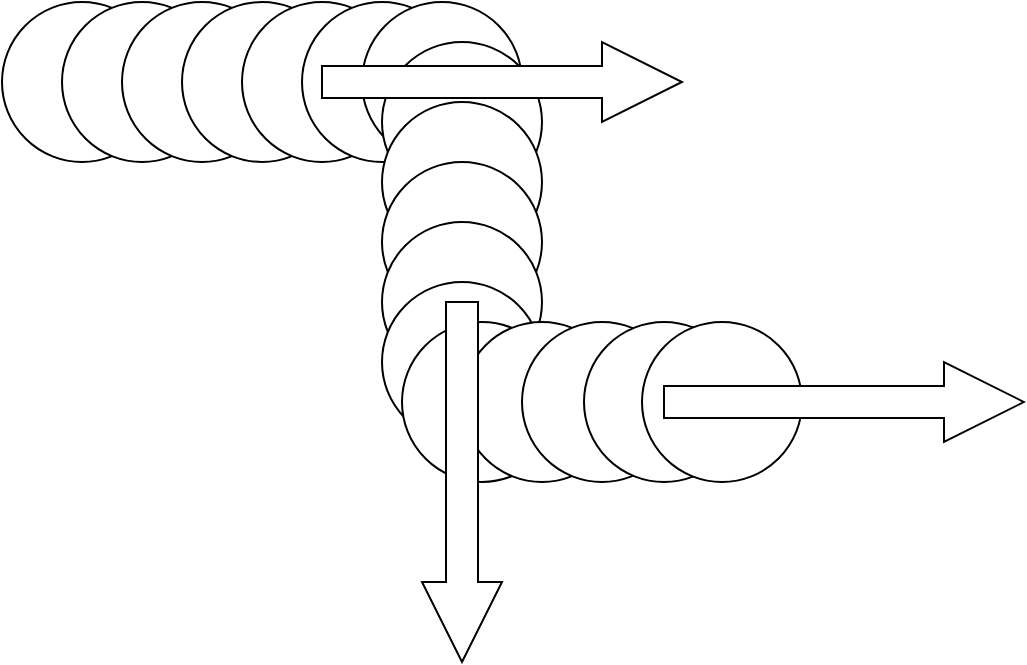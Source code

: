 <mxfile version="12.3.6" type="github" pages="1"><diagram id="nCDv9jB3azyAkLxEaPeN" name="Page-1"><mxGraphModel dx="1038" dy="617" grid="1" gridSize="10" guides="1" tooltips="1" connect="1" arrows="1" fold="1" page="1" pageScale="1" pageWidth="827" pageHeight="1169" math="0" shadow="0"><root><mxCell id="0"/><mxCell id="1" parent="0"/><mxCell id="KKbaR0XEmcfRtv-NrGgh-1" value="" style="ellipse;whiteSpace=wrap;html=1;aspect=fixed;" vertex="1" parent="1"><mxGeometry x="80" y="120" width="80" height="80" as="geometry"/></mxCell><mxCell id="KKbaR0XEmcfRtv-NrGgh-2" value="" style="ellipse;whiteSpace=wrap;html=1;aspect=fixed;" vertex="1" parent="1"><mxGeometry x="110" y="120" width="80" height="80" as="geometry"/></mxCell><mxCell id="KKbaR0XEmcfRtv-NrGgh-3" value="" style="ellipse;whiteSpace=wrap;html=1;aspect=fixed;" vertex="1" parent="1"><mxGeometry x="140" y="120" width="80" height="80" as="geometry"/></mxCell><mxCell id="KKbaR0XEmcfRtv-NrGgh-4" value="" style="ellipse;whiteSpace=wrap;html=1;aspect=fixed;" vertex="1" parent="1"><mxGeometry x="170" y="120" width="80" height="80" as="geometry"/></mxCell><mxCell id="KKbaR0XEmcfRtv-NrGgh-5" value="" style="ellipse;whiteSpace=wrap;html=1;aspect=fixed;" vertex="1" parent="1"><mxGeometry x="200" y="120" width="80" height="80" as="geometry"/></mxCell><mxCell id="KKbaR0XEmcfRtv-NrGgh-6" value="" style="ellipse;whiteSpace=wrap;html=1;aspect=fixed;" vertex="1" parent="1"><mxGeometry x="230" y="120" width="80" height="80" as="geometry"/></mxCell><mxCell id="KKbaR0XEmcfRtv-NrGgh-7" value="" style="ellipse;whiteSpace=wrap;html=1;aspect=fixed;" vertex="1" parent="1"><mxGeometry x="260" y="120" width="80" height="80" as="geometry"/></mxCell><mxCell id="KKbaR0XEmcfRtv-NrGgh-8" value="" style="ellipse;whiteSpace=wrap;html=1;aspect=fixed;" vertex="1" parent="1"><mxGeometry x="270" y="140" width="80" height="80" as="geometry"/></mxCell><mxCell id="KKbaR0XEmcfRtv-NrGgh-9" value="" style="ellipse;whiteSpace=wrap;html=1;aspect=fixed;" vertex="1" parent="1"><mxGeometry x="270" y="170" width="80" height="80" as="geometry"/></mxCell><mxCell id="KKbaR0XEmcfRtv-NrGgh-10" value="" style="ellipse;whiteSpace=wrap;html=1;aspect=fixed;" vertex="1" parent="1"><mxGeometry x="270" y="200" width="80" height="80" as="geometry"/></mxCell><mxCell id="KKbaR0XEmcfRtv-NrGgh-11" value="" style="ellipse;whiteSpace=wrap;html=1;aspect=fixed;" vertex="1" parent="1"><mxGeometry x="270" y="230" width="80" height="80" as="geometry"/></mxCell><mxCell id="KKbaR0XEmcfRtv-NrGgh-12" value="" style="ellipse;whiteSpace=wrap;html=1;aspect=fixed;" vertex="1" parent="1"><mxGeometry x="270" y="260" width="80" height="80" as="geometry"/></mxCell><mxCell id="KKbaR0XEmcfRtv-NrGgh-13" value="" style="ellipse;whiteSpace=wrap;html=1;aspect=fixed;" vertex="1" parent="1"><mxGeometry x="280" y="280" width="80" height="80" as="geometry"/></mxCell><mxCell id="KKbaR0XEmcfRtv-NrGgh-14" value="" style="ellipse;whiteSpace=wrap;html=1;aspect=fixed;" vertex="1" parent="1"><mxGeometry x="310" y="280" width="80" height="80" as="geometry"/></mxCell><mxCell id="KKbaR0XEmcfRtv-NrGgh-15" value="" style="ellipse;whiteSpace=wrap;html=1;aspect=fixed;" vertex="1" parent="1"><mxGeometry x="340" y="280" width="80" height="80" as="geometry"/></mxCell><mxCell id="KKbaR0XEmcfRtv-NrGgh-16" value="" style="ellipse;whiteSpace=wrap;html=1;aspect=fixed;" vertex="1" parent="1"><mxGeometry x="371" y="280" width="80" height="80" as="geometry"/></mxCell><mxCell id="KKbaR0XEmcfRtv-NrGgh-17" value="" style="ellipse;whiteSpace=wrap;html=1;aspect=fixed;" vertex="1" parent="1"><mxGeometry x="400" y="280" width="80" height="80" as="geometry"/></mxCell><mxCell id="KKbaR0XEmcfRtv-NrGgh-18" value="" style="html=1;shadow=0;dashed=0;align=center;verticalAlign=middle;shape=mxgraph.arrows2.arrow;dy=0.6;dx=40;notch=0;" vertex="1" parent="1"><mxGeometry x="240" y="140" width="180" height="40" as="geometry"/></mxCell><mxCell id="KKbaR0XEmcfRtv-NrGgh-19" value="" style="html=1;shadow=0;dashed=0;align=center;verticalAlign=middle;shape=mxgraph.arrows2.arrow;dy=0.6;dx=40;notch=0;" vertex="1" parent="1"><mxGeometry x="411" y="300" width="180" height="40" as="geometry"/></mxCell><mxCell id="KKbaR0XEmcfRtv-NrGgh-20" value="" style="html=1;shadow=0;dashed=0;align=center;verticalAlign=middle;shape=mxgraph.arrows2.arrow;dy=0.6;dx=40;notch=0;rotation=90;" vertex="1" parent="1"><mxGeometry x="220" y="340" width="180" height="40" as="geometry"/></mxCell></root></mxGraphModel></diagram></mxfile>